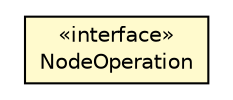 #!/usr/local/bin/dot
#
# Class diagram 
# Generated by UMLGraph version R5_6-24-gf6e263 (http://www.umlgraph.org/)
#

digraph G {
	edge [fontname="Helvetica",fontsize=10,labelfontname="Helvetica",labelfontsize=10];
	node [fontname="Helvetica",fontsize=10,shape=plaintext];
	nodesep=0.25;
	ranksep=0.5;
	// com.orientechnologies.orient.server.distributed.operation.NodeOperation
	c1149613 [label=<<table title="com.orientechnologies.orient.server.distributed.operation.NodeOperation" border="0" cellborder="1" cellspacing="0" cellpadding="2" port="p" bgcolor="lemonChiffon" href="./NodeOperation.html">
		<tr><td><table border="0" cellspacing="0" cellpadding="1">
<tr><td align="center" balign="center"> &#171;interface&#187; </td></tr>
<tr><td align="center" balign="center"> NodeOperation </td></tr>
		</table></td></tr>
		</table>>, URL="./NodeOperation.html", fontname="Helvetica", fontcolor="black", fontsize=10.0];
}

